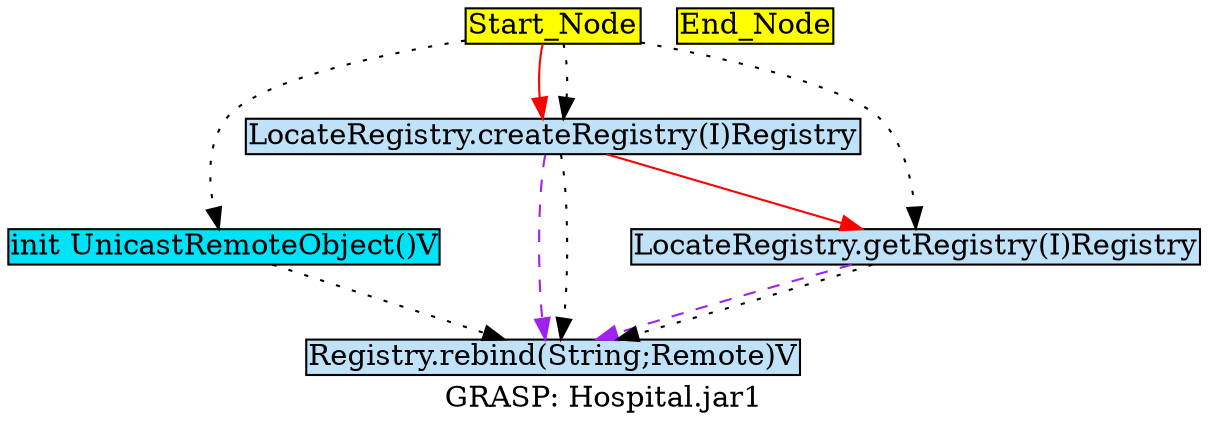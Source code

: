 digraph G {
	graph[label="GRASP: Hospital.jar1"];	node[style=filled,fillcolor ="white",shape=box,margin=0.02,width=0,height=0];
	"Start_Node"[fillcolor ="yellow",style="filled" ];
	"Start_Node"[fillcolor ="yellow",style="filled" ];
	"Registry.rebind(String;Remote)V"[fillcolor ="#c0e2f8",style="filled" ];
	"init UnicastRemoteObject()V"[fillcolor ="#00e2f8",style="filled" ];
	"LocateRegistry.createRegistry(I)Registry"[fillcolor ="#c0e2f8",style="filled" ];
	"End_Node"[fillcolor ="yellow",style="filled" ];
	"LocateRegistry.getRegistry(I)Registry"[fillcolor ="#c0e2f8",style="filled" ];
	"Start_Node" -> "init UnicastRemoteObject()V"[color="black",style=dotted];
	"Start_Node" -> "LocateRegistry.createRegistry(I)Registry"[color="red",style=solid];
	"Start_Node" -> "LocateRegistry.createRegistry(I)Registry"[color="black",style=dotted];
	"Start_Node" -> "LocateRegistry.getRegistry(I)Registry"[color="black",style=dotted];
	"init UnicastRemoteObject()V" -> "Registry.rebind(String;Remote)V"[color="black",style=dotted];
	"LocateRegistry.createRegistry(I)Registry" -> "Registry.rebind(String;Remote)V"[color="purple",style=dashed];
	"LocateRegistry.createRegistry(I)Registry" -> "Registry.rebind(String;Remote)V"[color="black",style=dotted];
	"LocateRegistry.createRegistry(I)Registry" -> "LocateRegistry.getRegistry(I)Registry"[color="red",style=solid];
	"LocateRegistry.getRegistry(I)Registry" -> "Registry.rebind(String;Remote)V"[color="purple",style=dashed];
	"LocateRegistry.getRegistry(I)Registry" -> "Registry.rebind(String;Remote)V"[color="black",style=dotted];
}
